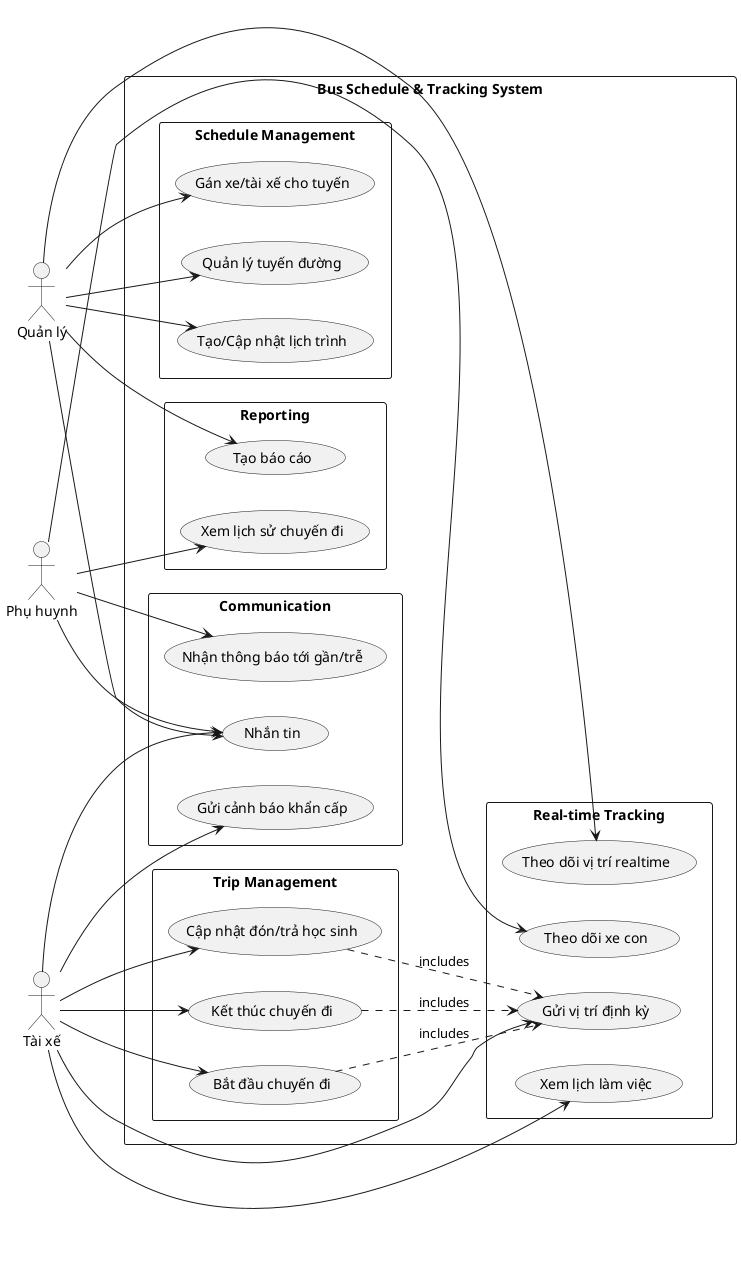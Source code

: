 @startuml usecase-bus-schedule-tracking
left to right direction
skinparam packageStyle rectangle

actor "Quản lý" as Admin
actor "Tài xế" as Driver  
actor "Phụ huynh" as Parent

rectangle "Bus Schedule & Tracking System" {
  rectangle "Schedule Management" {
    (Tạo/Cập nhật lịch trình) as UC1
    (Gán xe/tài xế cho tuyến) as UC2
    (Quản lý tuyến đường) as UC3
  }
  
  rectangle "Real-time Tracking" {
    (Theo dõi vị trí realtime) as UC4
    (Xem lịch làm việc) as UC5
    (Gửi vị trí định kỳ) as UC6
    (Theo dõi xe con) as UC7
  }
  
  rectangle "Trip Management" {
    (Bắt đầu chuyến đi) as UC8
    (Cập nhật đón/trả học sinh) as UC9
    (Kết thúc chuyến đi) as UC10
  }
  
  rectangle "Communication" {
    (Nhắn tin) as UC11
    (Gửi cảnh báo khẩn cấp) as UC12
    (Nhận thông báo tới gần/trễ) as UC13
  }
  
  rectangle "Reporting" {
    (Tạo báo cáo) as UC14
    (Xem lịch sử chuyến đi) as UC15
  }
}

' Admin use cases
Admin --> UC1
Admin --> UC2  
Admin --> UC3
Admin --> UC4
Admin --> UC11
Admin --> UC14

' Driver use cases
Driver --> UC5
Driver --> UC6
Driver --> UC8
Driver --> UC9
Driver --> UC10
Driver --> UC11
Driver --> UC12

' Parent use cases  
Parent --> UC7
Parent --> UC11
Parent --> UC13
Parent --> UC15

' Relationships
UC8 ..> UC6 : includes
UC9 ..> UC6 : includes
UC10 ..> UC6 : includes

@enduml